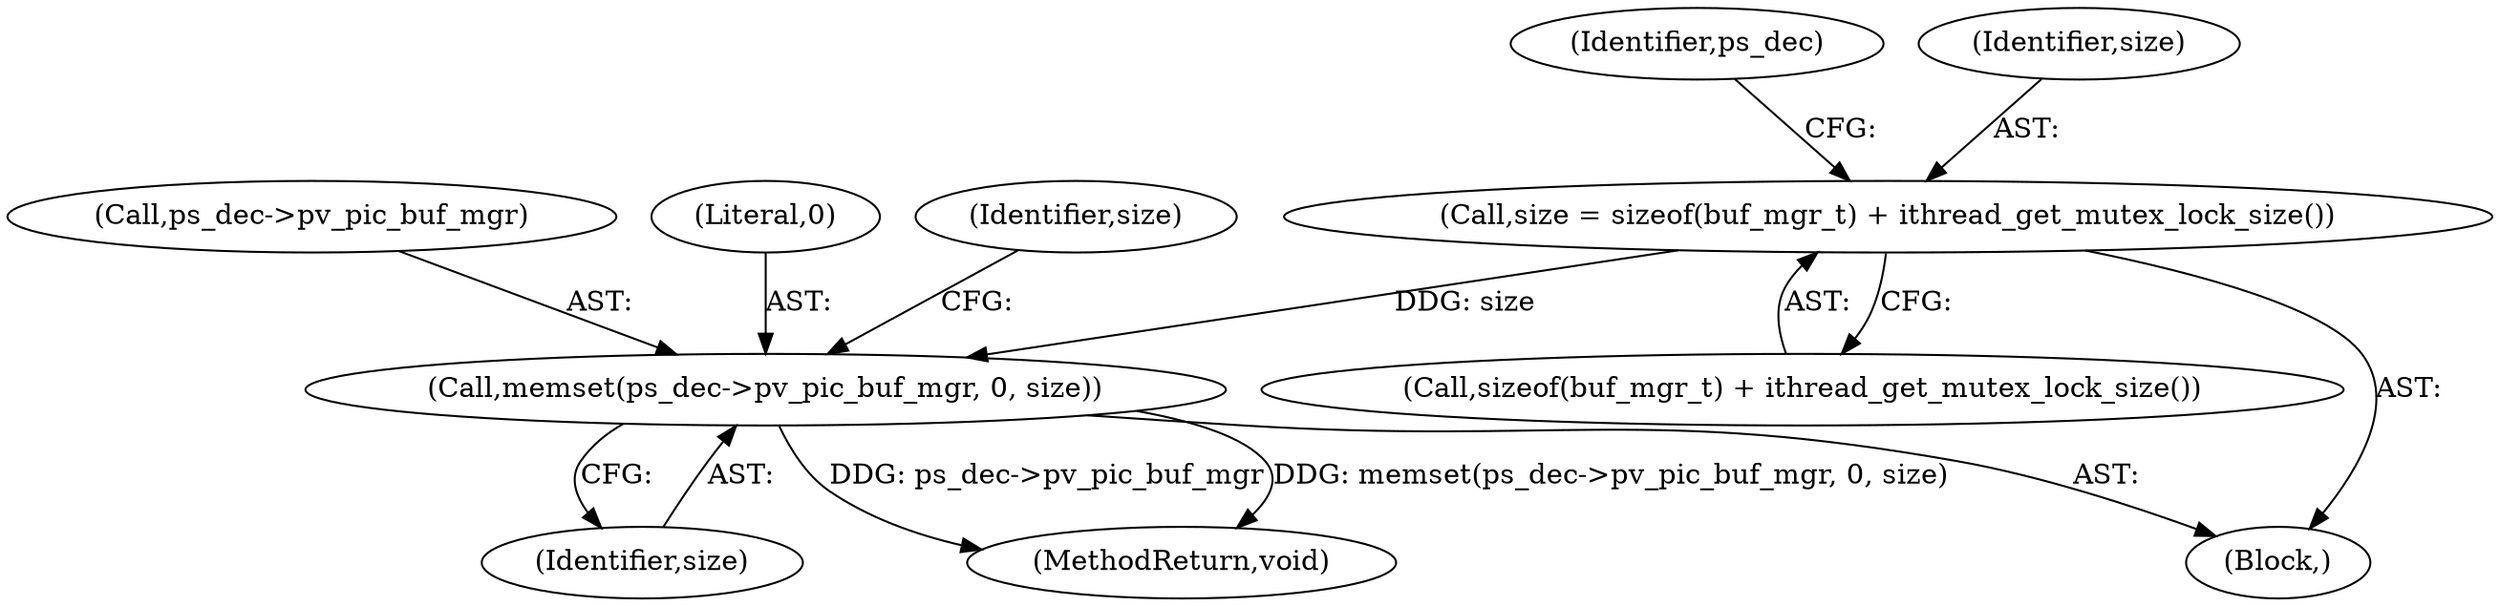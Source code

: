 digraph "0_Android_ecf6c7ce6d5a22d52160698aab44fc234c63291a@API" {
"1000156" [label="(Call,size = sizeof(buf_mgr_t) + ithread_get_mutex_lock_size())"];
"1000162" [label="(Call,memset(ps_dec->pv_pic_buf_mgr, 0, size))"];
"1000163" [label="(Call,ps_dec->pv_pic_buf_mgr)"];
"1000166" [label="(Literal,0)"];
"1000156" [label="(Call,size = sizeof(buf_mgr_t) + ithread_get_mutex_lock_size())"];
"1000164" [label="(Identifier,ps_dec)"];
"1000121" [label="(Block,)"];
"1000162" [label="(Call,memset(ps_dec->pv_pic_buf_mgr, 0, size))"];
"1000167" [label="(Identifier,size)"];
"1000956" [label="(MethodReturn,void)"];
"1000158" [label="(Call,sizeof(buf_mgr_t) + ithread_get_mutex_lock_size())"];
"1000157" [label="(Identifier,size)"];
"1000169" [label="(Identifier,size)"];
"1000156" -> "1000121"  [label="AST: "];
"1000156" -> "1000158"  [label="CFG: "];
"1000157" -> "1000156"  [label="AST: "];
"1000158" -> "1000156"  [label="AST: "];
"1000164" -> "1000156"  [label="CFG: "];
"1000156" -> "1000162"  [label="DDG: size"];
"1000162" -> "1000121"  [label="AST: "];
"1000162" -> "1000167"  [label="CFG: "];
"1000163" -> "1000162"  [label="AST: "];
"1000166" -> "1000162"  [label="AST: "];
"1000167" -> "1000162"  [label="AST: "];
"1000169" -> "1000162"  [label="CFG: "];
"1000162" -> "1000956"  [label="DDG: ps_dec->pv_pic_buf_mgr"];
"1000162" -> "1000956"  [label="DDG: memset(ps_dec->pv_pic_buf_mgr, 0, size)"];
}

